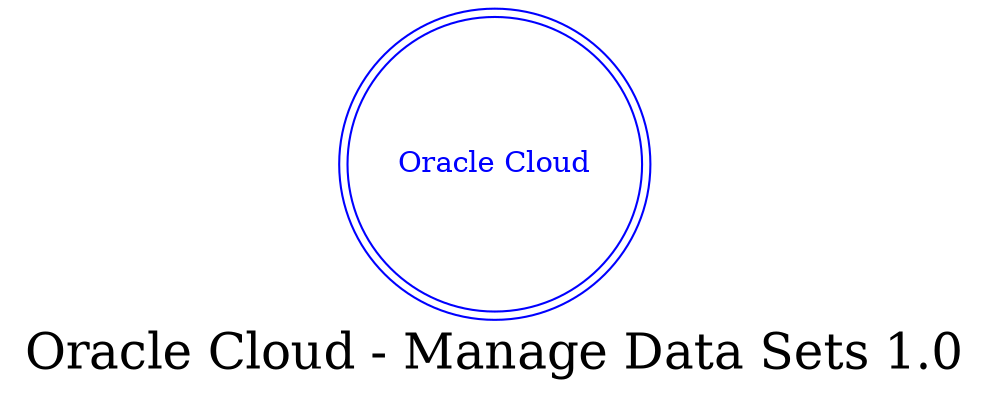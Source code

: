digraph LexiconGraph {
graph[label="Oracle Cloud - Manage Data Sets 1.0", fontsize=24]
splines=true
"Oracle Cloud" [color=blue, fontcolor=blue, shape=doublecircle]
}
